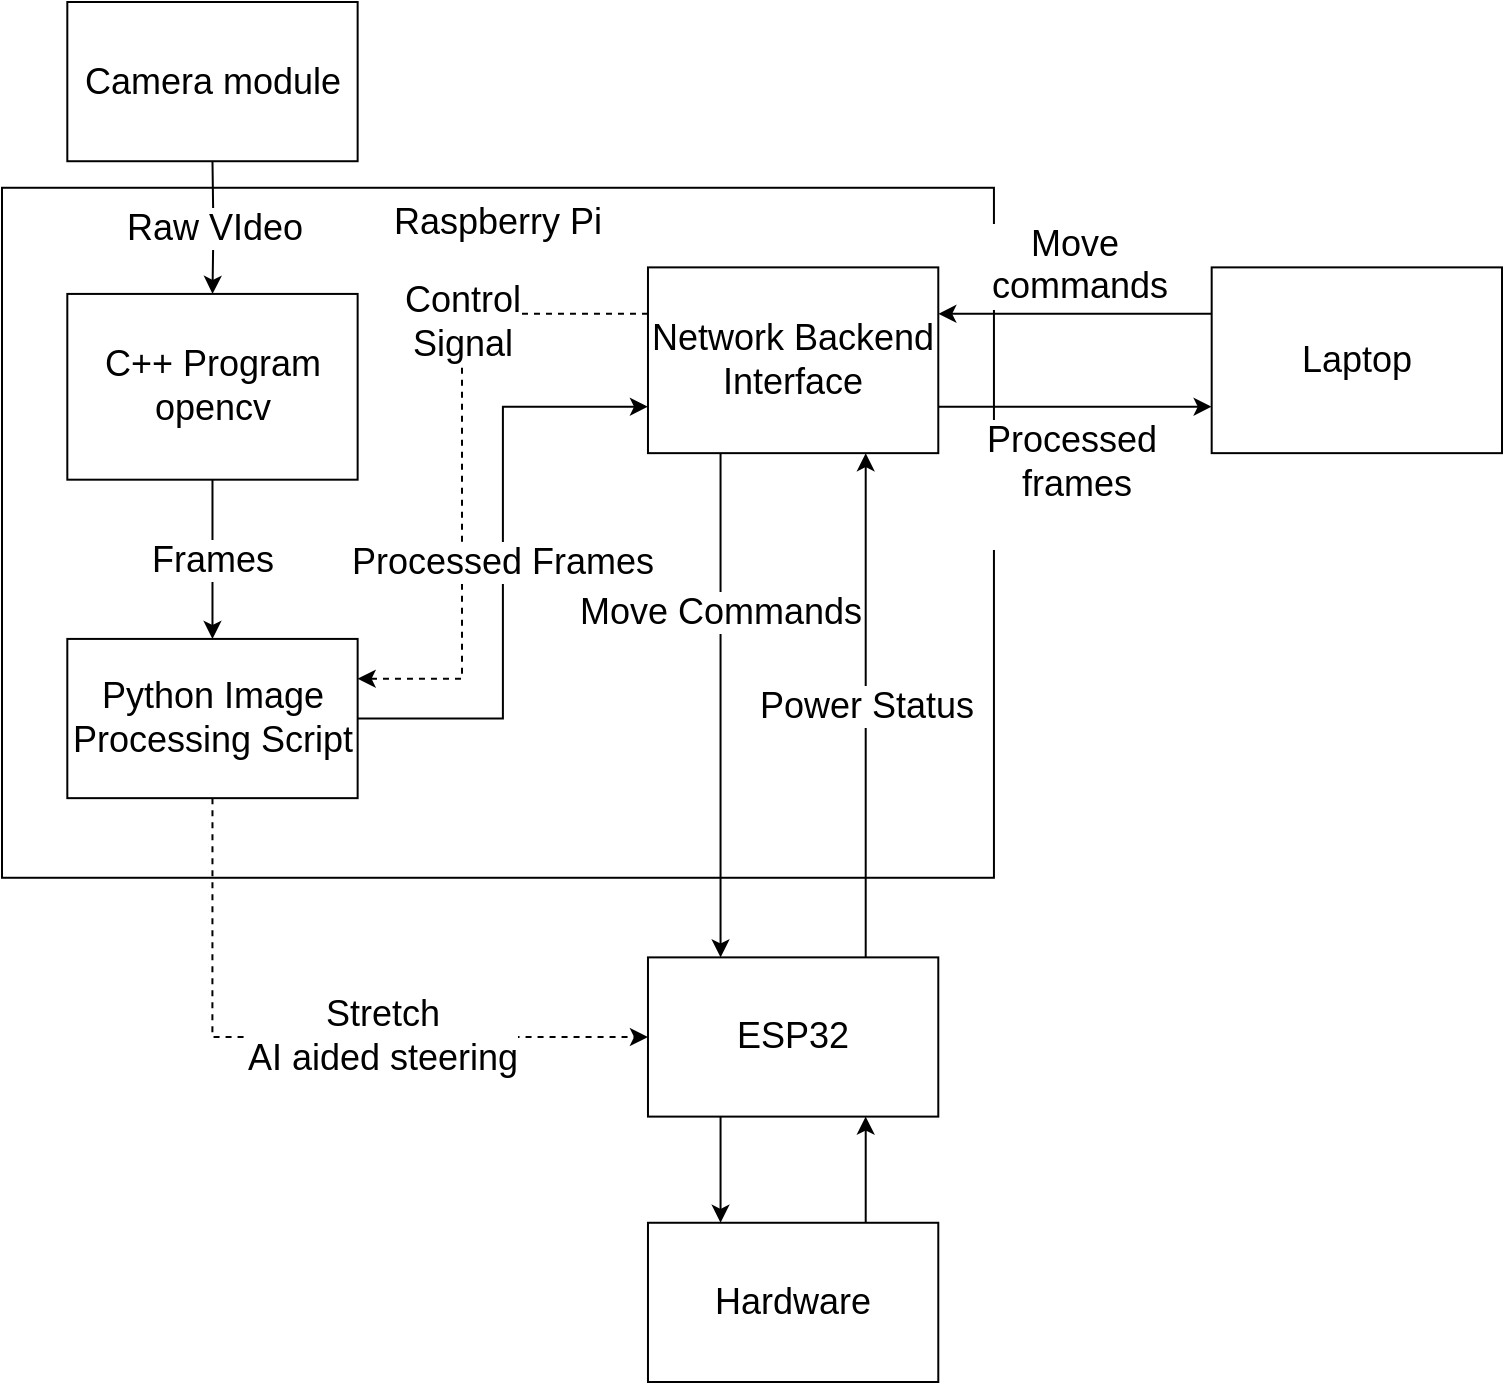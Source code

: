 <mxfile version="24.4.0" type="device">
  <diagram name="Page-1" id="SO5ZD4_FKXhad5pDewPP">
    <mxGraphModel dx="1434" dy="837" grid="1" gridSize="10" guides="1" tooltips="1" connect="1" arrows="1" fold="1" page="1" pageScale="1" pageWidth="827" pageHeight="1169" math="0" shadow="0">
      <root>
        <mxCell id="0" />
        <mxCell id="1" parent="0" />
        <mxCell id="u45-Nts3rRPUU4mmmBui-1" value="Raspberry Pi" style="rounded=0;whiteSpace=wrap;html=1;align=center;labelPosition=center;verticalLabelPosition=middle;verticalAlign=top;fillColor=none;fontSize=18;" parent="1" vertex="1">
          <mxGeometry x="40" y="132.885" width="495.968" height="345" as="geometry" />
        </mxCell>
        <mxCell id="u45-Nts3rRPUU4mmmBui-4" value="Raw VIdeo" style="edgeStyle=orthogonalEdgeStyle;rounded=0;orthogonalLoop=1;jettySize=auto;html=1;exitX=0.5;exitY=1;exitDx=0;exitDy=0;entryX=0.5;entryY=0;entryDx=0;entryDy=0;fontSize=18;verticalAlign=middle;" parent="1" target="u45-Nts3rRPUU4mmmBui-16" edge="1">
          <mxGeometry relative="1" as="geometry">
            <mxPoint x="145.242" y="119.615" as="sourcePoint" />
          </mxGeometry>
        </mxCell>
        <mxCell id="u45-Nts3rRPUU4mmmBui-3" value="Camera module" style="whiteSpace=wrap;html=1;fontSize=18;verticalAlign=middle;" parent="1" vertex="1">
          <mxGeometry x="72.661" y="40" width="145.161" height="79.615" as="geometry" />
        </mxCell>
        <mxCell id="u45-Nts3rRPUU4mmmBui-25" value="Power Status" style="edgeStyle=orthogonalEdgeStyle;rounded=0;orthogonalLoop=1;jettySize=auto;html=1;exitX=0.75;exitY=0;exitDx=0;exitDy=0;entryX=0.75;entryY=1;entryDx=0;entryDy=0;fontSize=18;verticalAlign=middle;" parent="1" source="u45-Nts3rRPUU4mmmBui-5" target="u45-Nts3rRPUU4mmmBui-17" edge="1">
          <mxGeometry relative="1" as="geometry" />
        </mxCell>
        <mxCell id="u45-Nts3rRPUU4mmmBui-33" style="edgeStyle=orthogonalEdgeStyle;rounded=0;orthogonalLoop=1;jettySize=auto;html=1;exitX=0.25;exitY=1;exitDx=0;exitDy=0;entryX=0.25;entryY=0;entryDx=0;entryDy=0;fontSize=18;verticalAlign=middle;" parent="1" source="u45-Nts3rRPUU4mmmBui-5" target="u45-Nts3rRPUU4mmmBui-32" edge="1">
          <mxGeometry relative="1" as="geometry" />
        </mxCell>
        <mxCell id="u45-Nts3rRPUU4mmmBui-5" value="ESP32" style="whiteSpace=wrap;html=1;fontSize=18;verticalAlign=middle;" parent="1" vertex="1">
          <mxGeometry x="362.984" y="517.692" width="145.161" height="79.615" as="geometry" />
        </mxCell>
        <mxCell id="u45-Nts3rRPUU4mmmBui-29" value="Move&lt;div style=&quot;font-size: 18px;&quot;&gt;&amp;nbsp;commands&lt;/div&gt;" style="edgeStyle=orthogonalEdgeStyle;rounded=0;orthogonalLoop=1;jettySize=auto;html=1;exitX=0;exitY=0.25;exitDx=0;exitDy=0;entryX=1;entryY=0.25;entryDx=0;entryDy=0;fontSize=18;verticalAlign=bottom;" parent="1" source="u45-Nts3rRPUU4mmmBui-10" target="u45-Nts3rRPUU4mmmBui-17" edge="1">
          <mxGeometry relative="1" as="geometry" />
        </mxCell>
        <mxCell id="u45-Nts3rRPUU4mmmBui-10" value="Laptop" style="whiteSpace=wrap;html=1;fontSize=18;verticalAlign=middle;" parent="1" vertex="1">
          <mxGeometry x="644.839" y="172.692" width="145.161" height="92.885" as="geometry" />
        </mxCell>
        <mxCell id="u45-Nts3rRPUU4mmmBui-21" value="Frames" style="edgeStyle=orthogonalEdgeStyle;rounded=0;orthogonalLoop=1;jettySize=auto;html=1;exitX=0.5;exitY=1;exitDx=0;exitDy=0;entryX=0.5;entryY=0;entryDx=0;entryDy=0;fontSize=18;verticalAlign=middle;" parent="1" source="u45-Nts3rRPUU4mmmBui-16" target="u45-Nts3rRPUU4mmmBui-19" edge="1">
          <mxGeometry relative="1" as="geometry" />
        </mxCell>
        <mxCell id="u45-Nts3rRPUU4mmmBui-16" value="C++ Program&lt;div style=&quot;font-size: 18px;&quot;&gt;opencv&lt;/div&gt;" style="whiteSpace=wrap;html=1;fontSize=18;verticalAlign=middle;" parent="1" vertex="1">
          <mxGeometry x="72.661" y="185.962" width="145.161" height="92.885" as="geometry" />
        </mxCell>
        <mxCell id="u45-Nts3rRPUU4mmmBui-24" value="Move Commands" style="edgeStyle=orthogonalEdgeStyle;rounded=0;orthogonalLoop=1;jettySize=auto;html=1;exitX=0.25;exitY=1;exitDx=0;exitDy=0;entryX=0.25;entryY=0;entryDx=0;entryDy=0;fontSize=18;verticalAlign=middle;" parent="1" source="u45-Nts3rRPUU4mmmBui-17" target="u45-Nts3rRPUU4mmmBui-5" edge="1">
          <mxGeometry x="-0.368" relative="1" as="geometry">
            <mxPoint as="offset" />
          </mxGeometry>
        </mxCell>
        <mxCell id="u45-Nts3rRPUU4mmmBui-31" value="Processed&amp;nbsp;&lt;div style=&quot;font-size: 18px;&quot;&gt;frames&lt;div style=&quot;font-size: 18px;&quot;&gt;&lt;br style=&quot;font-size: 18px;&quot;&gt;&lt;/div&gt;&lt;/div&gt;" style="edgeStyle=orthogonalEdgeStyle;rounded=0;orthogonalLoop=1;jettySize=auto;html=1;exitX=1;exitY=0.75;exitDx=0;exitDy=0;entryX=0;entryY=0.75;entryDx=0;entryDy=0;fontSize=18;verticalAlign=top;" parent="1" source="u45-Nts3rRPUU4mmmBui-17" target="u45-Nts3rRPUU4mmmBui-10" edge="1">
          <mxGeometry relative="1" as="geometry" />
        </mxCell>
        <mxCell id="714Cr6ngU2DMUwoj2ekk-2" style="edgeStyle=orthogonalEdgeStyle;rounded=0;orthogonalLoop=1;jettySize=auto;html=1;exitX=0;exitY=0.25;exitDx=0;exitDy=0;entryX=1;entryY=0.25;entryDx=0;entryDy=0;dashed=1;" edge="1" parent="1" source="u45-Nts3rRPUU4mmmBui-17" target="u45-Nts3rRPUU4mmmBui-19">
          <mxGeometry relative="1" as="geometry">
            <Array as="points">
              <mxPoint x="270" y="196" />
              <mxPoint x="270" y="378" />
            </Array>
          </mxGeometry>
        </mxCell>
        <mxCell id="714Cr6ngU2DMUwoj2ekk-4" value="&lt;span style=&quot;font-size: 18px;&quot;&gt;Control&lt;/span&gt;&lt;div&gt;&lt;span style=&quot;font-size: 18px;&quot;&gt;Signal&lt;/span&gt;&lt;/div&gt;" style="edgeLabel;html=1;align=center;verticalAlign=middle;resizable=0;points=[];" vertex="1" connectable="0" parent="714Cr6ngU2DMUwoj2ekk-2">
          <mxGeometry x="-0.066" y="-3" relative="1" as="geometry">
            <mxPoint x="3" y="-56" as="offset" />
          </mxGeometry>
        </mxCell>
        <mxCell id="u45-Nts3rRPUU4mmmBui-17" value="Network Backend Interface" style="whiteSpace=wrap;html=1;fontSize=18;verticalAlign=middle;" parent="1" vertex="1">
          <mxGeometry x="362.984" y="172.692" width="145.161" height="92.885" as="geometry" />
        </mxCell>
        <mxCell id="u45-Nts3rRPUU4mmmBui-22" value="Processed Frames" style="edgeStyle=orthogonalEdgeStyle;rounded=0;orthogonalLoop=1;jettySize=auto;html=1;exitX=1;exitY=0.5;exitDx=0;exitDy=0;entryX=0;entryY=0.75;entryDx=0;entryDy=0;fontSize=18;verticalAlign=middle;" parent="1" source="u45-Nts3rRPUU4mmmBui-19" target="u45-Nts3rRPUU4mmmBui-17" edge="1">
          <mxGeometry relative="1" as="geometry" />
        </mxCell>
        <mxCell id="u45-Nts3rRPUU4mmmBui-23" value="Stretch&lt;div style=&quot;font-size: 18px;&quot;&gt;AI aided steering&lt;/div&gt;" style="edgeStyle=orthogonalEdgeStyle;rounded=0;orthogonalLoop=1;jettySize=auto;html=1;exitX=0.5;exitY=1;exitDx=0;exitDy=0;entryX=0;entryY=0.5;entryDx=0;entryDy=0;dashed=1;fontSize=18;verticalAlign=middle;" parent="1" source="u45-Nts3rRPUU4mmmBui-19" target="u45-Nts3rRPUU4mmmBui-5" edge="1">
          <mxGeometry x="0.212" relative="1" as="geometry">
            <mxPoint as="offset" />
          </mxGeometry>
        </mxCell>
        <mxCell id="u45-Nts3rRPUU4mmmBui-19" value="Python Image&lt;div style=&quot;font-size: 18px;&quot;&gt;Processing Script&lt;/div&gt;" style="whiteSpace=wrap;html=1;fontSize=18;verticalAlign=middle;" parent="1" vertex="1">
          <mxGeometry x="72.661" y="358.462" width="145.161" height="79.615" as="geometry" />
        </mxCell>
        <mxCell id="u45-Nts3rRPUU4mmmBui-34" style="edgeStyle=orthogonalEdgeStyle;rounded=0;orthogonalLoop=1;jettySize=auto;html=1;exitX=0.75;exitY=0;exitDx=0;exitDy=0;entryX=0.75;entryY=1;entryDx=0;entryDy=0;fontSize=18;verticalAlign=middle;" parent="1" source="u45-Nts3rRPUU4mmmBui-32" target="u45-Nts3rRPUU4mmmBui-5" edge="1">
          <mxGeometry relative="1" as="geometry" />
        </mxCell>
        <mxCell id="u45-Nts3rRPUU4mmmBui-32" value="Hardware" style="whiteSpace=wrap;html=1;fontSize=18;verticalAlign=middle;" parent="1" vertex="1">
          <mxGeometry x="362.984" y="650.385" width="145.161" height="79.615" as="geometry" />
        </mxCell>
      </root>
    </mxGraphModel>
  </diagram>
</mxfile>
